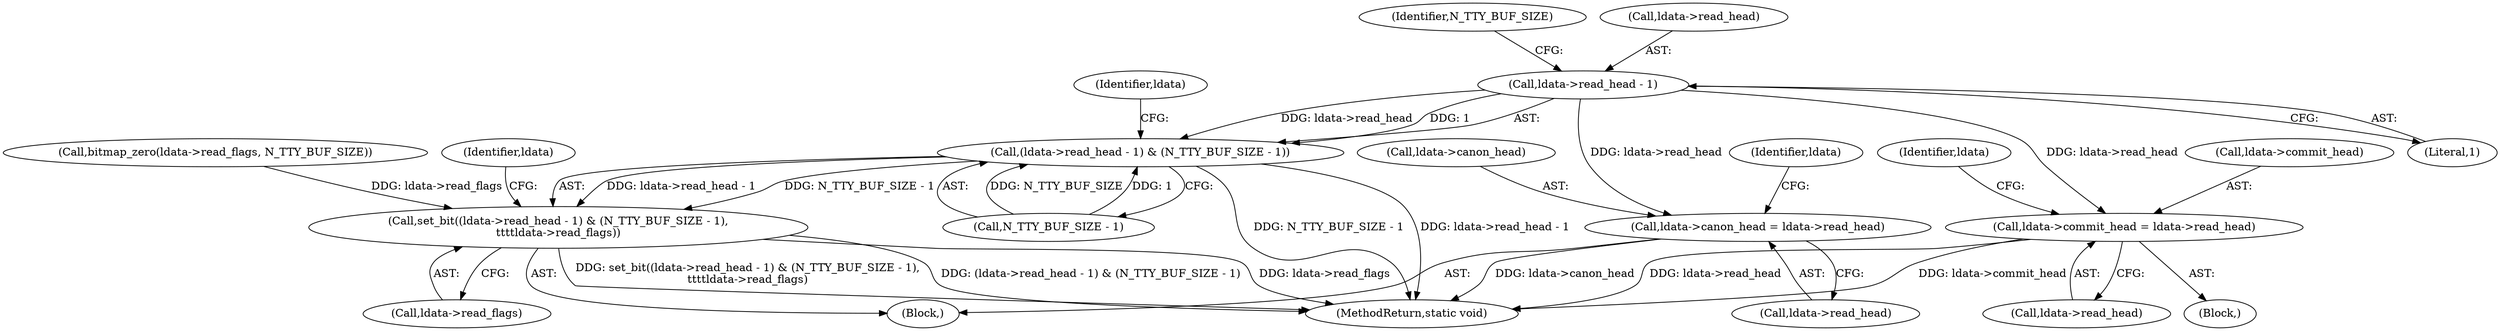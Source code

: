 digraph "0_linux_966031f340185eddd05affcf72b740549f056348_0@API" {
"1000165" [label="(Call,ldata->read_head - 1)"];
"1000164" [label="(Call,(ldata->read_head - 1) & (N_TTY_BUF_SIZE - 1))"];
"1000163" [label="(Call,set_bit((ldata->read_head - 1) & (N_TTY_BUF_SIZE - 1),\n\t\t\t\tldata->read_flags))"];
"1000176" [label="(Call,ldata->canon_head = ldata->read_head)"];
"1000188" [label="(Call,ldata->commit_head = ldata->read_head)"];
"1000170" [label="(Call,N_TTY_BUF_SIZE - 1)"];
"1000165" [label="(Call,ldata->read_head - 1)"];
"1000163" [label="(Call,set_bit((ldata->read_head - 1) & (N_TTY_BUF_SIZE - 1),\n\t\t\t\tldata->read_flags))"];
"1000169" [label="(Literal,1)"];
"1000162" [label="(Block,)"];
"1000180" [label="(Call,ldata->read_head)"];
"1000461" [label="(MethodReturn,static void)"];
"1000171" [label="(Identifier,N_TTY_BUF_SIZE)"];
"1000173" [label="(Call,ldata->read_flags)"];
"1000189" [label="(Call,ldata->commit_head)"];
"1000185" [label="(Identifier,ldata)"];
"1000176" [label="(Call,ldata->canon_head = ldata->read_head)"];
"1000174" [label="(Identifier,ldata)"];
"1000166" [label="(Call,ldata->read_head)"];
"1000128" [label="(Call,bitmap_zero(ldata->read_flags, N_TTY_BUF_SIZE))"];
"1000192" [label="(Call,ldata->read_head)"];
"1000188" [label="(Call,ldata->commit_head = ldata->read_head)"];
"1000178" [label="(Identifier,ldata)"];
"1000177" [label="(Call,ldata->canon_head)"];
"1000164" [label="(Call,(ldata->read_head - 1) & (N_TTY_BUF_SIZE - 1))"];
"1000127" [label="(Block,)"];
"1000197" [label="(Identifier,ldata)"];
"1000165" -> "1000164"  [label="AST: "];
"1000165" -> "1000169"  [label="CFG: "];
"1000166" -> "1000165"  [label="AST: "];
"1000169" -> "1000165"  [label="AST: "];
"1000171" -> "1000165"  [label="CFG: "];
"1000165" -> "1000164"  [label="DDG: ldata->read_head"];
"1000165" -> "1000164"  [label="DDG: 1"];
"1000165" -> "1000176"  [label="DDG: ldata->read_head"];
"1000165" -> "1000188"  [label="DDG: ldata->read_head"];
"1000164" -> "1000163"  [label="AST: "];
"1000164" -> "1000170"  [label="CFG: "];
"1000170" -> "1000164"  [label="AST: "];
"1000174" -> "1000164"  [label="CFG: "];
"1000164" -> "1000461"  [label="DDG: N_TTY_BUF_SIZE - 1"];
"1000164" -> "1000461"  [label="DDG: ldata->read_head - 1"];
"1000164" -> "1000163"  [label="DDG: ldata->read_head - 1"];
"1000164" -> "1000163"  [label="DDG: N_TTY_BUF_SIZE - 1"];
"1000170" -> "1000164"  [label="DDG: N_TTY_BUF_SIZE"];
"1000170" -> "1000164"  [label="DDG: 1"];
"1000163" -> "1000162"  [label="AST: "];
"1000163" -> "1000173"  [label="CFG: "];
"1000173" -> "1000163"  [label="AST: "];
"1000178" -> "1000163"  [label="CFG: "];
"1000163" -> "1000461"  [label="DDG: (ldata->read_head - 1) & (N_TTY_BUF_SIZE - 1)"];
"1000163" -> "1000461"  [label="DDG: ldata->read_flags"];
"1000163" -> "1000461"  [label="DDG: set_bit((ldata->read_head - 1) & (N_TTY_BUF_SIZE - 1),\n\t\t\t\tldata->read_flags)"];
"1000128" -> "1000163"  [label="DDG: ldata->read_flags"];
"1000176" -> "1000162"  [label="AST: "];
"1000176" -> "1000180"  [label="CFG: "];
"1000177" -> "1000176"  [label="AST: "];
"1000180" -> "1000176"  [label="AST: "];
"1000185" -> "1000176"  [label="CFG: "];
"1000176" -> "1000461"  [label="DDG: ldata->canon_head"];
"1000188" -> "1000127"  [label="AST: "];
"1000188" -> "1000192"  [label="CFG: "];
"1000189" -> "1000188"  [label="AST: "];
"1000192" -> "1000188"  [label="AST: "];
"1000197" -> "1000188"  [label="CFG: "];
"1000188" -> "1000461"  [label="DDG: ldata->commit_head"];
"1000188" -> "1000461"  [label="DDG: ldata->read_head"];
}
